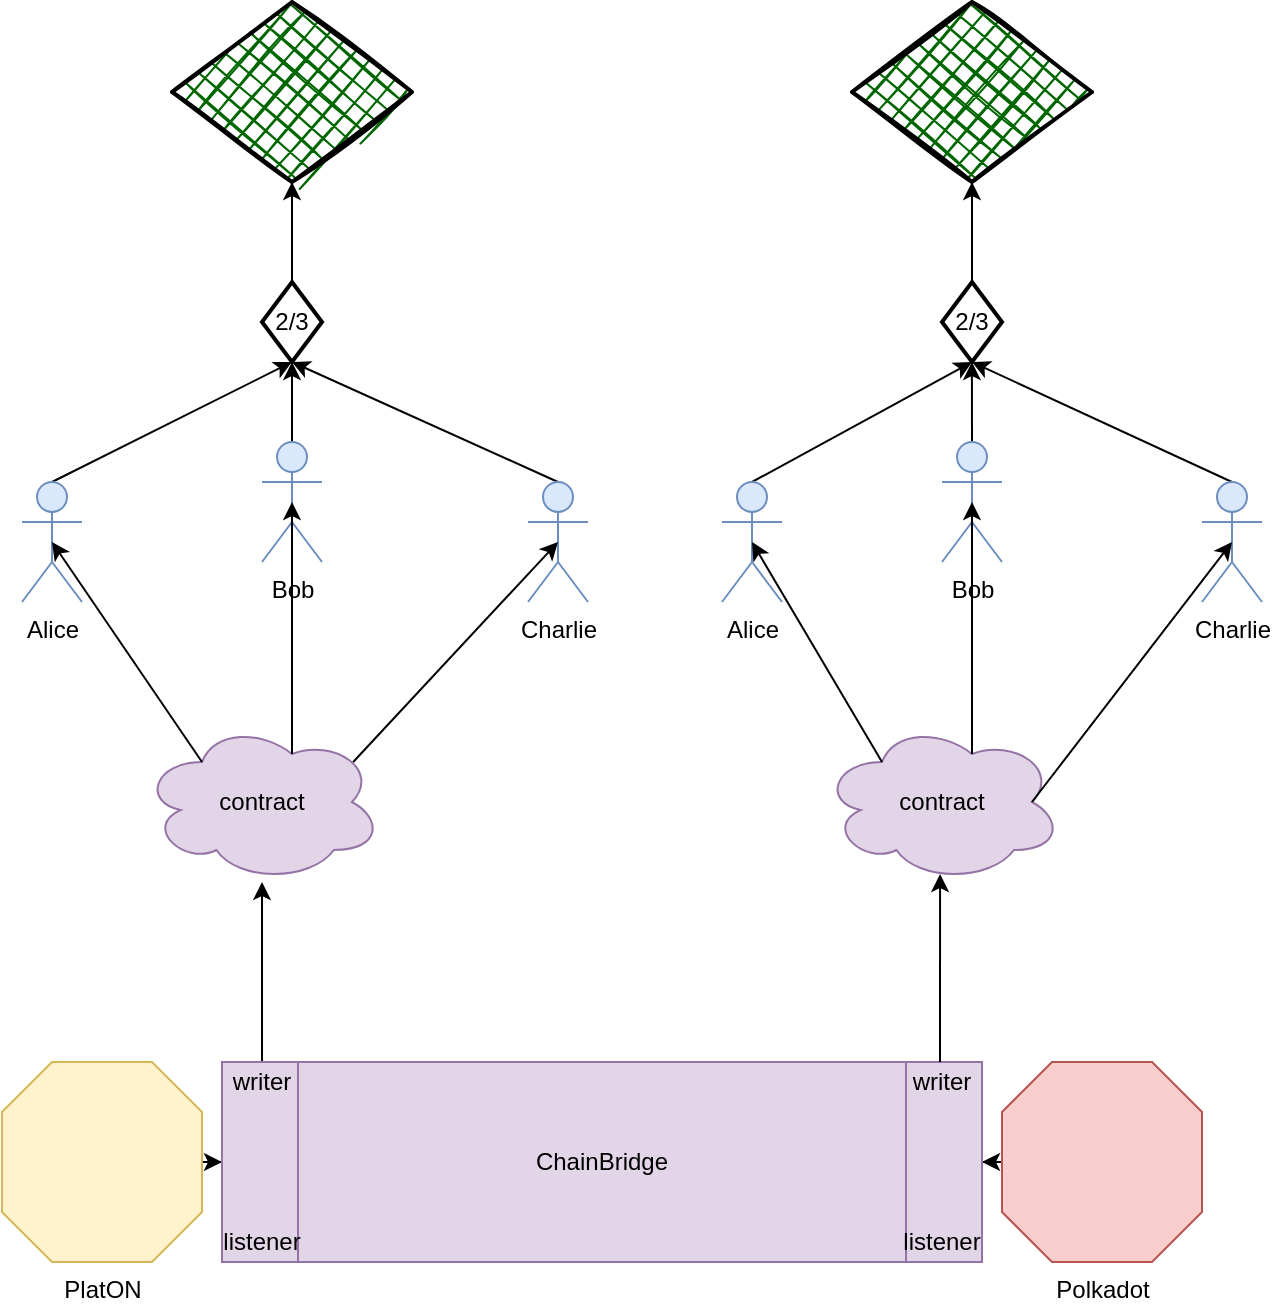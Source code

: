 <mxfile version="14.2.9" type="github">
  <diagram id="P7GycEMNmJ9JlGjv8IgR" name="第 1 页">
    <mxGraphModel dx="1228" dy="1835" grid="1" gridSize="10" guides="1" tooltips="1" connect="1" arrows="1" fold="1" page="1" pageScale="1" pageWidth="827" pageHeight="1169" math="0" shadow="0">
      <root>
        <mxCell id="0" />
        <mxCell id="1" parent="0" />
        <mxCell id="PVO-l5OE1TBbHevKNnlY-11" value="" style="edgeStyle=orthogonalEdgeStyle;rounded=0;orthogonalLoop=1;jettySize=auto;html=1;" edge="1" parent="1" source="PVO-l5OE1TBbHevKNnlY-1" target="PVO-l5OE1TBbHevKNnlY-4">
          <mxGeometry relative="1" as="geometry" />
        </mxCell>
        <mxCell id="PVO-l5OE1TBbHevKNnlY-1" value="PlatON" style="verticalLabelPosition=bottom;verticalAlign=top;html=1;shape=mxgraph.basic.polygon;polyCoords=[[0.25,0],[0.75,0],[1,0.25],[1,0.75],[0.75,1],[0.25,1],[0,0.75],[0,0.25]];polyline=0;fillColor=#fff2cc;strokeColor=#d6b656;" vertex="1" parent="1">
          <mxGeometry x="120" y="350" width="100" height="100" as="geometry" />
        </mxCell>
        <mxCell id="PVO-l5OE1TBbHevKNnlY-10" value="" style="edgeStyle=orthogonalEdgeStyle;rounded=0;orthogonalLoop=1;jettySize=auto;html=1;" edge="1" parent="1" source="PVO-l5OE1TBbHevKNnlY-2" target="PVO-l5OE1TBbHevKNnlY-4">
          <mxGeometry relative="1" as="geometry" />
        </mxCell>
        <mxCell id="PVO-l5OE1TBbHevKNnlY-2" value="Polkadot" style="verticalLabelPosition=bottom;verticalAlign=top;html=1;shape=mxgraph.basic.polygon;polyCoords=[[0.25,0],[0.75,0],[1,0.25],[1,0.75],[0.75,1],[0.25,1],[0,0.75],[0,0.25]];polyline=0;fillColor=#f8cecc;strokeColor=#b85450;" vertex="1" parent="1">
          <mxGeometry x="620" y="350" width="100" height="100" as="geometry" />
        </mxCell>
        <mxCell id="PVO-l5OE1TBbHevKNnlY-19" value="" style="rounded=0;orthogonalLoop=1;jettySize=auto;html=1;exitX=0.5;exitY=0;exitDx=0;exitDy=0;" edge="1" parent="1" source="PVO-l5OE1TBbHevKNnlY-7" target="PVO-l5OE1TBbHevKNnlY-18">
          <mxGeometry relative="1" as="geometry" />
        </mxCell>
        <mxCell id="PVO-l5OE1TBbHevKNnlY-4" value="ChainBridge" style="shape=process;whiteSpace=wrap;html=1;backgroundOutline=1;fillColor=#e1d5e7;strokeColor=#9673a6;" vertex="1" parent="1">
          <mxGeometry x="230" y="350" width="380" height="100" as="geometry" />
        </mxCell>
        <mxCell id="PVO-l5OE1TBbHevKNnlY-5" value="listener" style="text;html=1;strokeColor=none;fillColor=none;align=center;verticalAlign=middle;whiteSpace=wrap;rounded=0;" vertex="1" parent="1">
          <mxGeometry x="230" y="430" width="40" height="20" as="geometry" />
        </mxCell>
        <mxCell id="PVO-l5OE1TBbHevKNnlY-6" value="listener" style="text;html=1;strokeColor=none;fillColor=none;align=center;verticalAlign=middle;whiteSpace=wrap;rounded=0;" vertex="1" parent="1">
          <mxGeometry x="570" y="430" width="40" height="20" as="geometry" />
        </mxCell>
        <mxCell id="PVO-l5OE1TBbHevKNnlY-7" value="writer" style="text;html=1;strokeColor=none;fillColor=none;align=center;verticalAlign=middle;whiteSpace=wrap;rounded=0;" vertex="1" parent="1">
          <mxGeometry x="230" y="350" width="40" height="20" as="geometry" />
        </mxCell>
        <mxCell id="PVO-l5OE1TBbHevKNnlY-8" value="writer" style="text;html=1;strokeColor=none;fillColor=none;align=center;verticalAlign=middle;whiteSpace=wrap;rounded=0;" vertex="1" parent="1">
          <mxGeometry x="570" y="350" width="40" height="20" as="geometry" />
        </mxCell>
        <mxCell id="PVO-l5OE1TBbHevKNnlY-18" value="contract" style="ellipse;shape=cloud;whiteSpace=wrap;html=1;strokeColor=#9673a6;fillColor=#e1d5e7;" vertex="1" parent="1">
          <mxGeometry x="190" y="180" width="120" height="80" as="geometry" />
        </mxCell>
        <mxCell id="PVO-l5OE1TBbHevKNnlY-21" value="contract" style="ellipse;shape=cloud;whiteSpace=wrap;html=1;strokeColor=#9673a6;fillColor=#e1d5e7;" vertex="1" parent="1">
          <mxGeometry x="530" y="180" width="120" height="80" as="geometry" />
        </mxCell>
        <mxCell id="PVO-l5OE1TBbHevKNnlY-22" value="" style="rounded=0;orthogonalLoop=1;jettySize=auto;html=1;entryX=0.492;entryY=0.95;entryDx=0;entryDy=0;entryPerimeter=0;" edge="1" parent="1" target="PVO-l5OE1TBbHevKNnlY-21">
          <mxGeometry relative="1" as="geometry">
            <mxPoint x="589" y="350" as="sourcePoint" />
            <mxPoint x="589.5" y="260" as="targetPoint" />
          </mxGeometry>
        </mxCell>
        <mxCell id="PVO-l5OE1TBbHevKNnlY-54" style="edgeStyle=none;rounded=0;orthogonalLoop=1;jettySize=auto;html=1;exitX=0.5;exitY=0;exitDx=0;exitDy=0;exitPerimeter=0;entryX=0.5;entryY=1;entryDx=0;entryDy=0;entryPerimeter=0;" edge="1" parent="1" source="PVO-l5OE1TBbHevKNnlY-23" target="PVO-l5OE1TBbHevKNnlY-48">
          <mxGeometry relative="1" as="geometry">
            <mxPoint x="250" as="targetPoint" />
          </mxGeometry>
        </mxCell>
        <mxCell id="PVO-l5OE1TBbHevKNnlY-23" value="Bob" style="shape=umlActor;verticalLabelPosition=bottom;verticalAlign=top;html=1;outlineConnect=0;fillColor=#dae8fc;strokeColor=#6c8ebf;" vertex="1" parent="1">
          <mxGeometry x="250" y="40" width="30" height="60" as="geometry" />
        </mxCell>
        <mxCell id="PVO-l5OE1TBbHevKNnlY-25" value="" style="endArrow=classic;html=1;entryX=0.5;entryY=0.5;entryDx=0;entryDy=0;entryPerimeter=0;exitX=0.625;exitY=0.2;exitDx=0;exitDy=0;exitPerimeter=0;" edge="1" parent="1" source="PVO-l5OE1TBbHevKNnlY-18" target="PVO-l5OE1TBbHevKNnlY-23">
          <mxGeometry width="50" height="50" relative="1" as="geometry">
            <mxPoint x="370" y="340" as="sourcePoint" />
            <mxPoint x="420" y="290" as="targetPoint" />
          </mxGeometry>
        </mxCell>
        <mxCell id="PVO-l5OE1TBbHevKNnlY-55" style="edgeStyle=none;rounded=0;orthogonalLoop=1;jettySize=auto;html=1;exitX=0.5;exitY=0;exitDx=0;exitDy=0;exitPerimeter=0;entryX=0.5;entryY=1;entryDx=0;entryDy=0;entryPerimeter=0;" edge="1" parent="1" source="PVO-l5OE1TBbHevKNnlY-27" target="PVO-l5OE1TBbHevKNnlY-48">
          <mxGeometry relative="1" as="geometry" />
        </mxCell>
        <mxCell id="PVO-l5OE1TBbHevKNnlY-27" value="Charlie" style="shape=umlActor;verticalLabelPosition=bottom;verticalAlign=top;html=1;outlineConnect=0;fillColor=#dae8fc;strokeColor=#6c8ebf;" vertex="1" parent="1">
          <mxGeometry x="383" y="60" width="30" height="60" as="geometry" />
        </mxCell>
        <mxCell id="PVO-l5OE1TBbHevKNnlY-28" value="" style="endArrow=classic;html=1;entryX=0.5;entryY=0.5;entryDx=0;entryDy=0;entryPerimeter=0;exitX=0.88;exitY=0.25;exitDx=0;exitDy=0;exitPerimeter=0;" edge="1" parent="1" target="PVO-l5OE1TBbHevKNnlY-27" source="PVO-l5OE1TBbHevKNnlY-18">
          <mxGeometry width="50" height="50" relative="1" as="geometry">
            <mxPoint x="320" y="226" as="sourcePoint" />
            <mxPoint x="475" y="320" as="targetPoint" />
          </mxGeometry>
        </mxCell>
        <mxCell id="PVO-l5OE1TBbHevKNnlY-53" style="edgeStyle=none;rounded=0;orthogonalLoop=1;jettySize=auto;html=1;exitX=0.5;exitY=0;exitDx=0;exitDy=0;exitPerimeter=0;entryX=0.5;entryY=1;entryDx=0;entryDy=0;entryPerimeter=0;" edge="1" parent="1" source="PVO-l5OE1TBbHevKNnlY-29" target="PVO-l5OE1TBbHevKNnlY-48">
          <mxGeometry relative="1" as="geometry" />
        </mxCell>
        <mxCell id="PVO-l5OE1TBbHevKNnlY-29" value="Alice" style="shape=umlActor;verticalLabelPosition=bottom;verticalAlign=top;html=1;outlineConnect=0;fillColor=#dae8fc;strokeColor=#6c8ebf;" vertex="1" parent="1">
          <mxGeometry x="130" y="60" width="30" height="60" as="geometry" />
        </mxCell>
        <mxCell id="PVO-l5OE1TBbHevKNnlY-30" value="" style="endArrow=classic;html=1;entryX=0.5;entryY=0.5;entryDx=0;entryDy=0;entryPerimeter=0;exitX=0.25;exitY=0.25;exitDx=0;exitDy=0;exitPerimeter=0;" edge="1" parent="1" target="PVO-l5OE1TBbHevKNnlY-29" source="PVO-l5OE1TBbHevKNnlY-18">
          <mxGeometry width="50" height="50" relative="1" as="geometry">
            <mxPoint x="145" y="180" as="sourcePoint" />
            <mxPoint x="300" y="274" as="targetPoint" />
          </mxGeometry>
        </mxCell>
        <mxCell id="PVO-l5OE1TBbHevKNnlY-66" style="edgeStyle=none;rounded=0;orthogonalLoop=1;jettySize=auto;html=1;exitX=0.5;exitY=0;exitDx=0;exitDy=0;exitPerimeter=0;" edge="1" parent="1" source="PVO-l5OE1TBbHevKNnlY-38">
          <mxGeometry relative="1" as="geometry">
            <mxPoint x="604.941" as="targetPoint" />
          </mxGeometry>
        </mxCell>
        <mxCell id="PVO-l5OE1TBbHevKNnlY-38" value="Bob" style="shape=umlActor;verticalLabelPosition=bottom;verticalAlign=top;html=1;outlineConnect=0;fillColor=#dae8fc;strokeColor=#6c8ebf;" vertex="1" parent="1">
          <mxGeometry x="590" y="40" width="30" height="60" as="geometry" />
        </mxCell>
        <mxCell id="PVO-l5OE1TBbHevKNnlY-67" style="edgeStyle=none;rounded=0;orthogonalLoop=1;jettySize=auto;html=1;exitX=0.5;exitY=0;exitDx=0;exitDy=0;exitPerimeter=0;entryX=0.5;entryY=1;entryDx=0;entryDy=0;entryPerimeter=0;" edge="1" parent="1" source="PVO-l5OE1TBbHevKNnlY-39" target="PVO-l5OE1TBbHevKNnlY-64">
          <mxGeometry relative="1" as="geometry" />
        </mxCell>
        <mxCell id="PVO-l5OE1TBbHevKNnlY-39" value="Charlie" style="shape=umlActor;verticalLabelPosition=bottom;verticalAlign=top;html=1;outlineConnect=0;fillColor=#dae8fc;strokeColor=#6c8ebf;" vertex="1" parent="1">
          <mxGeometry x="720" y="60" width="30" height="60" as="geometry" />
        </mxCell>
        <mxCell id="PVO-l5OE1TBbHevKNnlY-65" style="edgeStyle=none;rounded=0;orthogonalLoop=1;jettySize=auto;html=1;exitX=0.5;exitY=0;exitDx=0;exitDy=0;exitPerimeter=0;entryX=0.5;entryY=1;entryDx=0;entryDy=0;entryPerimeter=0;" edge="1" parent="1" source="PVO-l5OE1TBbHevKNnlY-40" target="PVO-l5OE1TBbHevKNnlY-64">
          <mxGeometry relative="1" as="geometry" />
        </mxCell>
        <mxCell id="PVO-l5OE1TBbHevKNnlY-40" value="Alice" style="shape=umlActor;verticalLabelPosition=bottom;verticalAlign=top;html=1;outlineConnect=0;fillColor=#dae8fc;strokeColor=#6c8ebf;" vertex="1" parent="1">
          <mxGeometry x="480" y="60" width="30" height="60" as="geometry" />
        </mxCell>
        <mxCell id="PVO-l5OE1TBbHevKNnlY-41" value="" style="endArrow=classic;html=1;exitX=0.25;exitY=0.25;exitDx=0;exitDy=0;exitPerimeter=0;entryX=0.5;entryY=0.5;entryDx=0;entryDy=0;entryPerimeter=0;" edge="1" parent="1" source="PVO-l5OE1TBbHevKNnlY-21" target="PVO-l5OE1TBbHevKNnlY-40">
          <mxGeometry width="50" height="50" relative="1" as="geometry">
            <mxPoint x="583" y="180" as="sourcePoint" />
            <mxPoint x="490" y="82" as="targetPoint" />
          </mxGeometry>
        </mxCell>
        <mxCell id="PVO-l5OE1TBbHevKNnlY-42" value="" style="endArrow=classic;html=1;entryX=0.5;entryY=0.5;entryDx=0;entryDy=0;entryPerimeter=0;exitX=0.625;exitY=0.2;exitDx=0;exitDy=0;exitPerimeter=0;" edge="1" parent="1" source="PVO-l5OE1TBbHevKNnlY-21" target="PVO-l5OE1TBbHevKNnlY-38">
          <mxGeometry width="50" height="50" relative="1" as="geometry">
            <mxPoint x="685" y="170" as="sourcePoint" />
            <mxPoint x="620" y="40" as="targetPoint" />
          </mxGeometry>
        </mxCell>
        <mxCell id="PVO-l5OE1TBbHevKNnlY-45" value="" style="endArrow=classic;html=1;exitX=0.875;exitY=0.5;exitDx=0;exitDy=0;exitPerimeter=0;entryX=0.5;entryY=0.5;entryDx=0;entryDy=0;entryPerimeter=0;" edge="1" parent="1" source="PVO-l5OE1TBbHevKNnlY-21" target="PVO-l5OE1TBbHevKNnlY-39">
          <mxGeometry width="50" height="50" relative="1" as="geometry">
            <mxPoint x="660" y="180" as="sourcePoint" />
            <mxPoint x="710" y="130" as="targetPoint" />
          </mxGeometry>
        </mxCell>
        <mxCell id="PVO-l5OE1TBbHevKNnlY-46" value="" style="rhombus;whiteSpace=wrap;html=1;strokeWidth=2;fillWeight=-1;hachureGap=8;fillStyle=cross-hatch;fillColor=#006600;sketch=1;" vertex="1" parent="1">
          <mxGeometry x="205" y="-180" width="120" height="90" as="geometry" />
        </mxCell>
        <mxCell id="PVO-l5OE1TBbHevKNnlY-49" value="" style="edgeStyle=none;rounded=0;orthogonalLoop=1;jettySize=auto;html=1;" edge="1" parent="1" source="PVO-l5OE1TBbHevKNnlY-48" target="PVO-l5OE1TBbHevKNnlY-46">
          <mxGeometry relative="1" as="geometry" />
        </mxCell>
        <mxCell id="PVO-l5OE1TBbHevKNnlY-48" value="2/3" style="strokeWidth=2;html=1;shape=mxgraph.flowchart.decision;whiteSpace=wrap;" vertex="1" parent="1">
          <mxGeometry x="250" y="-40" width="30" height="40" as="geometry" />
        </mxCell>
        <mxCell id="PVO-l5OE1TBbHevKNnlY-63" value="" style="rhombus;whiteSpace=wrap;html=1;strokeWidth=2;fillWeight=-1;hachureGap=8;fillStyle=cross-hatch;fillColor=#006600;sketch=1;" vertex="1" parent="1">
          <mxGeometry x="545" y="-180" width="120" height="90" as="geometry" />
        </mxCell>
        <mxCell id="PVO-l5OE1TBbHevKNnlY-68" value="" style="edgeStyle=none;rounded=0;orthogonalLoop=1;jettySize=auto;html=1;" edge="1" parent="1" source="PVO-l5OE1TBbHevKNnlY-64" target="PVO-l5OE1TBbHevKNnlY-63">
          <mxGeometry relative="1" as="geometry" />
        </mxCell>
        <mxCell id="PVO-l5OE1TBbHevKNnlY-64" value="2/3" style="strokeWidth=2;html=1;shape=mxgraph.flowchart.decision;whiteSpace=wrap;" vertex="1" parent="1">
          <mxGeometry x="590" y="-40" width="30" height="40" as="geometry" />
        </mxCell>
      </root>
    </mxGraphModel>
  </diagram>
</mxfile>
